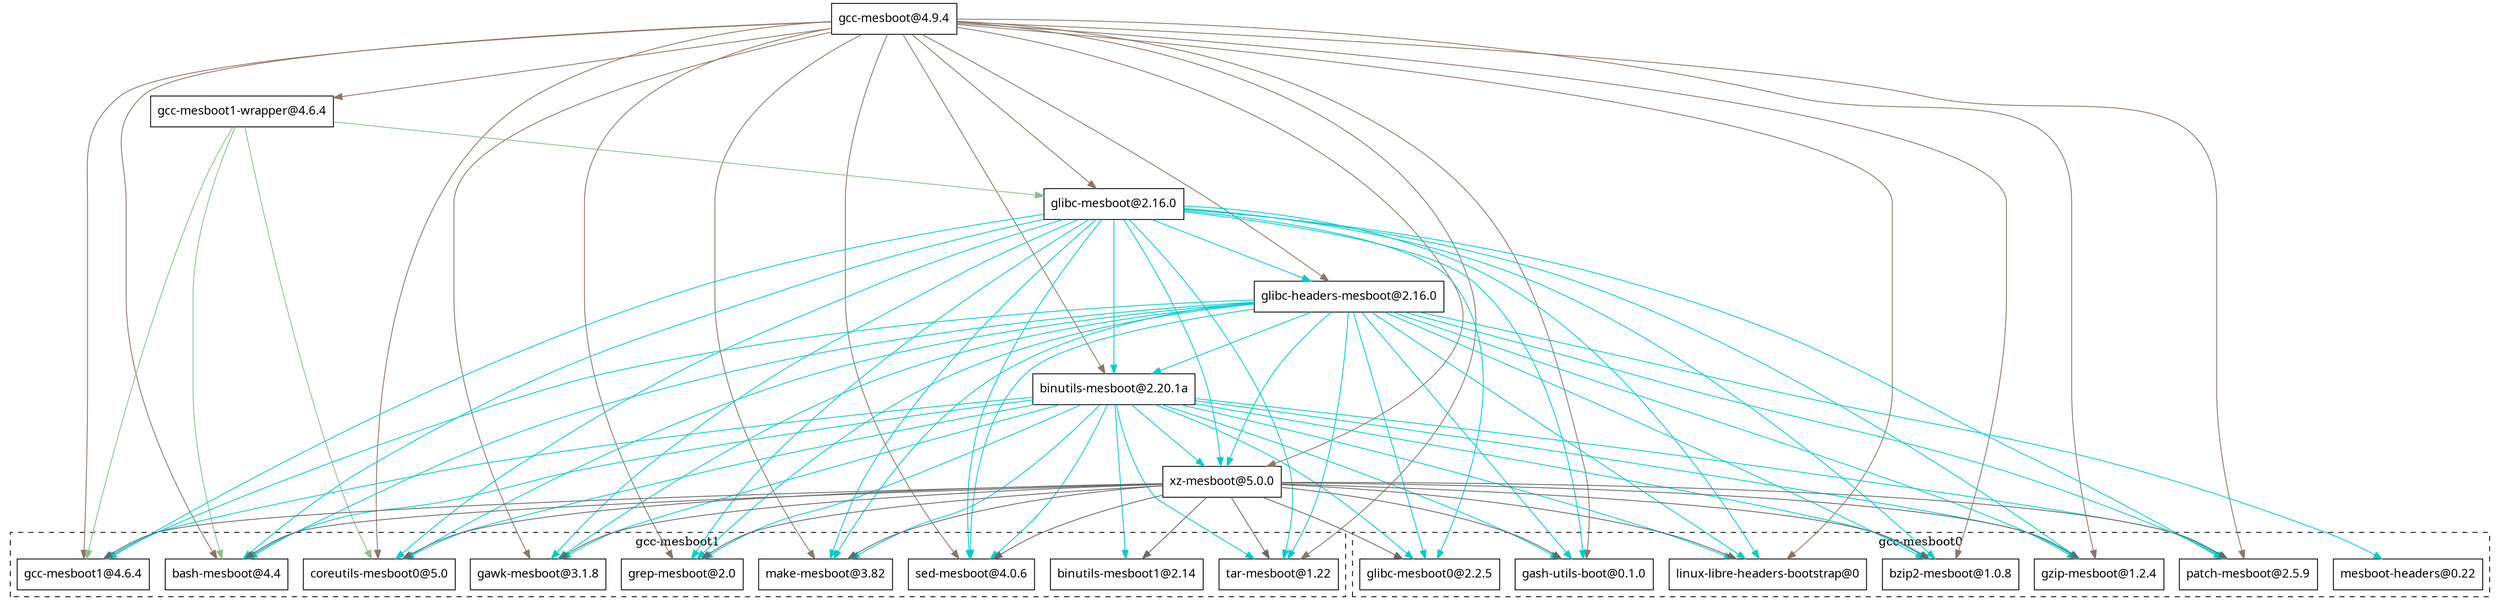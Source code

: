 digraph "Guix bag" {
  "/gnu/store/1pa96gwc1kcslw33p37s6idz5v19qnsg-gcc-mesboot-4.9.4.drv" [label = "gcc-mesboot@4.9.4", shape = box, fontname = sans];
  "/gnu/store/1pa96gwc1kcslw33p37s6idz5v19qnsg-gcc-mesboot-4.9.4.drv" -> "/gnu/store/lgk0k0sl9vygp8vx5iraykf986pkcyih-gcc-mesboot1-wrapper-4.6.4.drv" [color = peachpuff4];
  "/gnu/store/1pa96gwc1kcslw33p37s6idz5v19qnsg-gcc-mesboot-4.9.4.drv" -> "/gnu/store/wvnwilqxxa6rf4a32b6p52jngn6i4v5x-glibc-headers-mesboot-2.16.0.drv" [color = peachpuff4];
  "/gnu/store/1pa96gwc1kcslw33p37s6idz5v19qnsg-gcc-mesboot-4.9.4.drv" -> "/gnu/store/06gk3wm09xb40n4k8whkjrgg25wzvnqy-glibc-mesboot-2.16.0.drv" [color = peachpuff4];
  "/gnu/store/1pa96gwc1kcslw33p37s6idz5v19qnsg-gcc-mesboot-4.9.4.drv" -> "/gnu/store/nqc5d9y6jnm8ajkc34ykw7kvlknd26mp-binutils-mesboot-2.20.1a.drv" [color = peachpuff4];
  "/gnu/store/1pa96gwc1kcslw33p37s6idz5v19qnsg-gcc-mesboot-4.9.4.drv" -> "/gnu/store/l3ayd071zpknzfmbn7dwbhx27pdm679q-xz-mesboot-5.0.0.drv" [color = peachpuff4];
  "/gnu/store/1pa96gwc1kcslw33p37s6idz5v19qnsg-gcc-mesboot-4.9.4.drv" -> "/gnu/store/3k09q26qkv9441m5fvhzjz8m4lf7ndmg-gcc-mesboot1-4.6.4.drv" [color = peachpuff4];
  "/gnu/store/1pa96gwc1kcslw33p37s6idz5v19qnsg-gcc-mesboot-4.9.4.drv" -> "/gnu/store/ic7ricfbl0nhvih048zd87l0xjspgalw-bash-mesboot-4.4.drv" [color = peachpuff4];
  "/gnu/store/1pa96gwc1kcslw33p37s6idz5v19qnsg-gcc-mesboot-4.9.4.drv" -> "/gnu/store/zi2ih1wds72fhcgnqn26b6n9vdy9g592-coreutils-mesboot0-5.0.drv" [color = peachpuff4];
  "/gnu/store/1pa96gwc1kcslw33p37s6idz5v19qnsg-gcc-mesboot-4.9.4.drv" -> "/gnu/store/86fnbqjjjrq5ayqsk3yh59mjkg3ghrij-gawk-mesboot-3.1.8.drv" [color = peachpuff4];
  "/gnu/store/1pa96gwc1kcslw33p37s6idz5v19qnsg-gcc-mesboot-4.9.4.drv" -> "/gnu/store/xa6ymi4dgjbng79lchf1qf12w28yk9kg-grep-mesboot-2.0.drv" [color = peachpuff4];
  "/gnu/store/1pa96gwc1kcslw33p37s6idz5v19qnsg-gcc-mesboot-4.9.4.drv" -> "/gnu/store/mh35jj5v2z45pry6zdn5x7nsvdf9iqm8-make-mesboot-3.82.drv" [color = peachpuff4];
  "/gnu/store/1pa96gwc1kcslw33p37s6idz5v19qnsg-gcc-mesboot-4.9.4.drv" -> "/gnu/store/na9nz6kj47pfj7aypcwfcnr0mc9s4zf9-sed-mesboot-4.0.6.drv" [color = peachpuff4];
  "/gnu/store/1pa96gwc1kcslw33p37s6idz5v19qnsg-gcc-mesboot-4.9.4.drv" -> "/gnu/store/xw2p01xsmychwr5pm4shmqckacr5qpbk-tar-mesboot-1.22.drv" [color = peachpuff4];
  "/gnu/store/1pa96gwc1kcslw33p37s6idz5v19qnsg-gcc-mesboot-4.9.4.drv" -> "/gnu/store/m1xqdcrf91ja5rn553c5hsn7rj2syylh-linux-libre-headers-bootstrap-0.drv" [color = peachpuff4];
  "/gnu/store/1pa96gwc1kcslw33p37s6idz5v19qnsg-gcc-mesboot-4.9.4.drv" -> "/gnu/store/m8mjyzp5682ywn3y3d5apchg5vrfa23l-bzip2-mesboot-1.0.8.drv" [color = peachpuff4];
  "/gnu/store/1pa96gwc1kcslw33p37s6idz5v19qnsg-gcc-mesboot-4.9.4.drv" -> "/gnu/store/w810h2k7i788cd09g5vmzgg55kcqih1k-gzip-mesboot-1.2.4.drv" [color = peachpuff4];
  "/gnu/store/1pa96gwc1kcslw33p37s6idz5v19qnsg-gcc-mesboot-4.9.4.drv" -> "/gnu/store/30aqah1ks5fakb4p165qdcqbmihmlbli-patch-mesboot-2.5.9.drv" [color = peachpuff4];
  "/gnu/store/1pa96gwc1kcslw33p37s6idz5v19qnsg-gcc-mesboot-4.9.4.drv" -> "/gnu/store/im6ipgs4w2bgy4mhv7j59721dm39c881-gash-utils-boot-0.1.0.drv" [color = peachpuff4];
  "/gnu/store/lgk0k0sl9vygp8vx5iraykf986pkcyih-gcc-mesboot1-wrapper-4.6.4.drv" [label = "gcc-mesboot1-wrapper@4.6.4", shape = box, fontname = sans];
  "/gnu/store/lgk0k0sl9vygp8vx5iraykf986pkcyih-gcc-mesboot1-wrapper-4.6.4.drv" -> "/gnu/store/ic7ricfbl0nhvih048zd87l0xjspgalw-bash-mesboot-4.4.drv" [color = darkseagreen];
  "/gnu/store/lgk0k0sl9vygp8vx5iraykf986pkcyih-gcc-mesboot1-wrapper-4.6.4.drv" -> "/gnu/store/zi2ih1wds72fhcgnqn26b6n9vdy9g592-coreutils-mesboot0-5.0.drv" [color = darkseagreen];
  "/gnu/store/lgk0k0sl9vygp8vx5iraykf986pkcyih-gcc-mesboot1-wrapper-4.6.4.drv" -> "/gnu/store/06gk3wm09xb40n4k8whkjrgg25wzvnqy-glibc-mesboot-2.16.0.drv" [color = darkseagreen];
  "/gnu/store/lgk0k0sl9vygp8vx5iraykf986pkcyih-gcc-mesboot1-wrapper-4.6.4.drv" -> "/gnu/store/3k09q26qkv9441m5fvhzjz8m4lf7ndmg-gcc-mesboot1-4.6.4.drv" [color = darkseagreen];
  "/gnu/store/06gk3wm09xb40n4k8whkjrgg25wzvnqy-glibc-mesboot-2.16.0.drv" [label = "glibc-mesboot@2.16.0", shape = box, fontname = sans];
  "/gnu/store/06gk3wm09xb40n4k8whkjrgg25wzvnqy-glibc-mesboot-2.16.0.drv" -> "/gnu/store/wvnwilqxxa6rf4a32b6p52jngn6i4v5x-glibc-headers-mesboot-2.16.0.drv" [color = cyan3];
  "/gnu/store/06gk3wm09xb40n4k8whkjrgg25wzvnqy-glibc-mesboot-2.16.0.drv" -> "/gnu/store/nqc5d9y6jnm8ajkc34ykw7kvlknd26mp-binutils-mesboot-2.20.1a.drv" [color = cyan3];
  "/gnu/store/06gk3wm09xb40n4k8whkjrgg25wzvnqy-glibc-mesboot-2.16.0.drv" -> "/gnu/store/l3ayd071zpknzfmbn7dwbhx27pdm679q-xz-mesboot-5.0.0.drv" [color = cyan3];
  "/gnu/store/06gk3wm09xb40n4k8whkjrgg25wzvnqy-glibc-mesboot-2.16.0.drv" -> "/gnu/store/3k09q26qkv9441m5fvhzjz8m4lf7ndmg-gcc-mesboot1-4.6.4.drv" [color = cyan3];
  "/gnu/store/06gk3wm09xb40n4k8whkjrgg25wzvnqy-glibc-mesboot-2.16.0.drv" -> "/gnu/store/ic7ricfbl0nhvih048zd87l0xjspgalw-bash-mesboot-4.4.drv" [color = cyan3];
  "/gnu/store/06gk3wm09xb40n4k8whkjrgg25wzvnqy-glibc-mesboot-2.16.0.drv" -> "/gnu/store/zi2ih1wds72fhcgnqn26b6n9vdy9g592-coreutils-mesboot0-5.0.drv" [color = cyan3];
  "/gnu/store/06gk3wm09xb40n4k8whkjrgg25wzvnqy-glibc-mesboot-2.16.0.drv" -> "/gnu/store/86fnbqjjjrq5ayqsk3yh59mjkg3ghrij-gawk-mesboot-3.1.8.drv" [color = cyan3];
  "/gnu/store/06gk3wm09xb40n4k8whkjrgg25wzvnqy-glibc-mesboot-2.16.0.drv" -> "/gnu/store/xa6ymi4dgjbng79lchf1qf12w28yk9kg-grep-mesboot-2.0.drv" [color = cyan3];
  "/gnu/store/06gk3wm09xb40n4k8whkjrgg25wzvnqy-glibc-mesboot-2.16.0.drv" -> "/gnu/store/mh35jj5v2z45pry6zdn5x7nsvdf9iqm8-make-mesboot-3.82.drv" [color = cyan3];
  "/gnu/store/06gk3wm09xb40n4k8whkjrgg25wzvnqy-glibc-mesboot-2.16.0.drv" -> "/gnu/store/na9nz6kj47pfj7aypcwfcnr0mc9s4zf9-sed-mesboot-4.0.6.drv" [color = cyan3];
  "/gnu/store/06gk3wm09xb40n4k8whkjrgg25wzvnqy-glibc-mesboot-2.16.0.drv" -> "/gnu/store/xw2p01xsmychwr5pm4shmqckacr5qpbk-tar-mesboot-1.22.drv" [color = cyan3];
  "/gnu/store/06gk3wm09xb40n4k8whkjrgg25wzvnqy-glibc-mesboot-2.16.0.drv" -> "/gnu/store/m1xqdcrf91ja5rn553c5hsn7rj2syylh-linux-libre-headers-bootstrap-0.drv" [color = cyan3];
  "/gnu/store/06gk3wm09xb40n4k8whkjrgg25wzvnqy-glibc-mesboot-2.16.0.drv" -> "/gnu/store/qcxkh76p6arpz2fn3gz27c8zh18j2xhj-glibc-mesboot0-2.2.5.drv" [color = cyan3];
  "/gnu/store/06gk3wm09xb40n4k8whkjrgg25wzvnqy-glibc-mesboot-2.16.0.drv" -> "/gnu/store/m8mjyzp5682ywn3y3d5apchg5vrfa23l-bzip2-mesboot-1.0.8.drv" [color = cyan3];
  "/gnu/store/06gk3wm09xb40n4k8whkjrgg25wzvnqy-glibc-mesboot-2.16.0.drv" -> "/gnu/store/w810h2k7i788cd09g5vmzgg55kcqih1k-gzip-mesboot-1.2.4.drv" [color = cyan3];
  "/gnu/store/06gk3wm09xb40n4k8whkjrgg25wzvnqy-glibc-mesboot-2.16.0.drv" -> "/gnu/store/30aqah1ks5fakb4p165qdcqbmihmlbli-patch-mesboot-2.5.9.drv" [color = cyan3];
  "/gnu/store/06gk3wm09xb40n4k8whkjrgg25wzvnqy-glibc-mesboot-2.16.0.drv" -> "/gnu/store/im6ipgs4w2bgy4mhv7j59721dm39c881-gash-utils-boot-0.1.0.drv" [color = cyan3];
  "/gnu/store/wvnwilqxxa6rf4a32b6p52jngn6i4v5x-glibc-headers-mesboot-2.16.0.drv" [label = "glibc-headers-mesboot@2.16.0", shape = box, fontname = sans];
  "/gnu/store/wvnwilqxxa6rf4a32b6p52jngn6i4v5x-glibc-headers-mesboot-2.16.0.drv" -> "/gnu/store/v8l1anpr7x6qrl77v1k0rcp87md3hi78-mesboot-headers-0.22.drv" [color = cyan3];
  "/gnu/store/wvnwilqxxa6rf4a32b6p52jngn6i4v5x-glibc-headers-mesboot-2.16.0.drv" -> "/gnu/store/nqc5d9y6jnm8ajkc34ykw7kvlknd26mp-binutils-mesboot-2.20.1a.drv" [color = cyan3];
  "/gnu/store/wvnwilqxxa6rf4a32b6p52jngn6i4v5x-glibc-headers-mesboot-2.16.0.drv" -> "/gnu/store/l3ayd071zpknzfmbn7dwbhx27pdm679q-xz-mesboot-5.0.0.drv" [color = cyan3];
  "/gnu/store/wvnwilqxxa6rf4a32b6p52jngn6i4v5x-glibc-headers-mesboot-2.16.0.drv" -> "/gnu/store/3k09q26qkv9441m5fvhzjz8m4lf7ndmg-gcc-mesboot1-4.6.4.drv" [color = cyan3];
  "/gnu/store/wvnwilqxxa6rf4a32b6p52jngn6i4v5x-glibc-headers-mesboot-2.16.0.drv" -> "/gnu/store/ic7ricfbl0nhvih048zd87l0xjspgalw-bash-mesboot-4.4.drv" [color = cyan3];
  "/gnu/store/wvnwilqxxa6rf4a32b6p52jngn6i4v5x-glibc-headers-mesboot-2.16.0.drv" -> "/gnu/store/zi2ih1wds72fhcgnqn26b6n9vdy9g592-coreutils-mesboot0-5.0.drv" [color = cyan3];
  "/gnu/store/wvnwilqxxa6rf4a32b6p52jngn6i4v5x-glibc-headers-mesboot-2.16.0.drv" -> "/gnu/store/86fnbqjjjrq5ayqsk3yh59mjkg3ghrij-gawk-mesboot-3.1.8.drv" [color = cyan3];
  "/gnu/store/wvnwilqxxa6rf4a32b6p52jngn6i4v5x-glibc-headers-mesboot-2.16.0.drv" -> "/gnu/store/xa6ymi4dgjbng79lchf1qf12w28yk9kg-grep-mesboot-2.0.drv" [color = cyan3];
  "/gnu/store/wvnwilqxxa6rf4a32b6p52jngn6i4v5x-glibc-headers-mesboot-2.16.0.drv" -> "/gnu/store/mh35jj5v2z45pry6zdn5x7nsvdf9iqm8-make-mesboot-3.82.drv" [color = cyan3];
  "/gnu/store/wvnwilqxxa6rf4a32b6p52jngn6i4v5x-glibc-headers-mesboot-2.16.0.drv" -> "/gnu/store/na9nz6kj47pfj7aypcwfcnr0mc9s4zf9-sed-mesboot-4.0.6.drv" [color = cyan3];
  "/gnu/store/wvnwilqxxa6rf4a32b6p52jngn6i4v5x-glibc-headers-mesboot-2.16.0.drv" -> "/gnu/store/xw2p01xsmychwr5pm4shmqckacr5qpbk-tar-mesboot-1.22.drv" [color = cyan3];
  "/gnu/store/wvnwilqxxa6rf4a32b6p52jngn6i4v5x-glibc-headers-mesboot-2.16.0.drv" -> "/gnu/store/m1xqdcrf91ja5rn553c5hsn7rj2syylh-linux-libre-headers-bootstrap-0.drv" [color = cyan3];
  "/gnu/store/wvnwilqxxa6rf4a32b6p52jngn6i4v5x-glibc-headers-mesboot-2.16.0.drv" -> "/gnu/store/qcxkh76p6arpz2fn3gz27c8zh18j2xhj-glibc-mesboot0-2.2.5.drv" [color = cyan3];
  "/gnu/store/wvnwilqxxa6rf4a32b6p52jngn6i4v5x-glibc-headers-mesboot-2.16.0.drv" -> "/gnu/store/m8mjyzp5682ywn3y3d5apchg5vrfa23l-bzip2-mesboot-1.0.8.drv" [color = cyan3];
  "/gnu/store/wvnwilqxxa6rf4a32b6p52jngn6i4v5x-glibc-headers-mesboot-2.16.0.drv" -> "/gnu/store/w810h2k7i788cd09g5vmzgg55kcqih1k-gzip-mesboot-1.2.4.drv" [color = cyan3];
  "/gnu/store/wvnwilqxxa6rf4a32b6p52jngn6i4v5x-glibc-headers-mesboot-2.16.0.drv" -> "/gnu/store/30aqah1ks5fakb4p165qdcqbmihmlbli-patch-mesboot-2.5.9.drv" [color = cyan3];
  "/gnu/store/wvnwilqxxa6rf4a32b6p52jngn6i4v5x-glibc-headers-mesboot-2.16.0.drv" -> "/gnu/store/im6ipgs4w2bgy4mhv7j59721dm39c881-gash-utils-boot-0.1.0.drv" [color = cyan3];
  "/gnu/store/nqc5d9y6jnm8ajkc34ykw7kvlknd26mp-binutils-mesboot-2.20.1a.drv" [label = "binutils-mesboot@2.20.1a", shape = box, fontname = sans];
  "/gnu/store/nqc5d9y6jnm8ajkc34ykw7kvlknd26mp-binutils-mesboot-2.20.1a.drv" -> "/gnu/store/l3ayd071zpknzfmbn7dwbhx27pdm679q-xz-mesboot-5.0.0.drv" [color = cyan3];
  "/gnu/store/nqc5d9y6jnm8ajkc34ykw7kvlknd26mp-binutils-mesboot-2.20.1a.drv" -> "/gnu/store/3k09q26qkv9441m5fvhzjz8m4lf7ndmg-gcc-mesboot1-4.6.4.drv" [color = cyan3];
  "/gnu/store/nqc5d9y6jnm8ajkc34ykw7kvlknd26mp-binutils-mesboot-2.20.1a.drv" -> "/gnu/store/ic7ricfbl0nhvih048zd87l0xjspgalw-bash-mesboot-4.4.drv" [color = cyan3];
  "/gnu/store/nqc5d9y6jnm8ajkc34ykw7kvlknd26mp-binutils-mesboot-2.20.1a.drv" -> "/gnu/store/23ibqg1qncqcsz3jmbzls88f9paraz66-binutils-mesboot1-2.14.drv" [color = cyan3];
  "/gnu/store/nqc5d9y6jnm8ajkc34ykw7kvlknd26mp-binutils-mesboot-2.20.1a.drv" -> "/gnu/store/zi2ih1wds72fhcgnqn26b6n9vdy9g592-coreutils-mesboot0-5.0.drv" [color = cyan3];
  "/gnu/store/nqc5d9y6jnm8ajkc34ykw7kvlknd26mp-binutils-mesboot-2.20.1a.drv" -> "/gnu/store/86fnbqjjjrq5ayqsk3yh59mjkg3ghrij-gawk-mesboot-3.1.8.drv" [color = cyan3];
  "/gnu/store/nqc5d9y6jnm8ajkc34ykw7kvlknd26mp-binutils-mesboot-2.20.1a.drv" -> "/gnu/store/xa6ymi4dgjbng79lchf1qf12w28yk9kg-grep-mesboot-2.0.drv" [color = cyan3];
  "/gnu/store/nqc5d9y6jnm8ajkc34ykw7kvlknd26mp-binutils-mesboot-2.20.1a.drv" -> "/gnu/store/mh35jj5v2z45pry6zdn5x7nsvdf9iqm8-make-mesboot-3.82.drv" [color = cyan3];
  "/gnu/store/nqc5d9y6jnm8ajkc34ykw7kvlknd26mp-binutils-mesboot-2.20.1a.drv" -> "/gnu/store/na9nz6kj47pfj7aypcwfcnr0mc9s4zf9-sed-mesboot-4.0.6.drv" [color = cyan3];
  "/gnu/store/nqc5d9y6jnm8ajkc34ykw7kvlknd26mp-binutils-mesboot-2.20.1a.drv" -> "/gnu/store/xw2p01xsmychwr5pm4shmqckacr5qpbk-tar-mesboot-1.22.drv" [color = cyan3];
  "/gnu/store/nqc5d9y6jnm8ajkc34ykw7kvlknd26mp-binutils-mesboot-2.20.1a.drv" -> "/gnu/store/m1xqdcrf91ja5rn553c5hsn7rj2syylh-linux-libre-headers-bootstrap-0.drv" [color = cyan3];
  "/gnu/store/nqc5d9y6jnm8ajkc34ykw7kvlknd26mp-binutils-mesboot-2.20.1a.drv" -> "/gnu/store/qcxkh76p6arpz2fn3gz27c8zh18j2xhj-glibc-mesboot0-2.2.5.drv" [color = cyan3];
  "/gnu/store/nqc5d9y6jnm8ajkc34ykw7kvlknd26mp-binutils-mesboot-2.20.1a.drv" -> "/gnu/store/m8mjyzp5682ywn3y3d5apchg5vrfa23l-bzip2-mesboot-1.0.8.drv" [color = cyan3];
  "/gnu/store/nqc5d9y6jnm8ajkc34ykw7kvlknd26mp-binutils-mesboot-2.20.1a.drv" -> "/gnu/store/w810h2k7i788cd09g5vmzgg55kcqih1k-gzip-mesboot-1.2.4.drv" [color = cyan3];
  "/gnu/store/nqc5d9y6jnm8ajkc34ykw7kvlknd26mp-binutils-mesboot-2.20.1a.drv" -> "/gnu/store/30aqah1ks5fakb4p165qdcqbmihmlbli-patch-mesboot-2.5.9.drv" [color = cyan3];
  "/gnu/store/nqc5d9y6jnm8ajkc34ykw7kvlknd26mp-binutils-mesboot-2.20.1a.drv" -> "/gnu/store/im6ipgs4w2bgy4mhv7j59721dm39c881-gash-utils-boot-0.1.0.drv" [color = cyan3];
  "/gnu/store/l3ayd071zpknzfmbn7dwbhx27pdm679q-xz-mesboot-5.0.0.drv" [label = "xz-mesboot@5.0.0", shape = box, fontname = sans];
  "/gnu/store/l3ayd071zpknzfmbn7dwbhx27pdm679q-xz-mesboot-5.0.0.drv" -> "/gnu/store/3k09q26qkv9441m5fvhzjz8m4lf7ndmg-gcc-mesboot1-4.6.4.drv" [color = dimgrey];
  "/gnu/store/l3ayd071zpknzfmbn7dwbhx27pdm679q-xz-mesboot-5.0.0.drv" -> "/gnu/store/ic7ricfbl0nhvih048zd87l0xjspgalw-bash-mesboot-4.4.drv" [color = dimgrey];
  "/gnu/store/l3ayd071zpknzfmbn7dwbhx27pdm679q-xz-mesboot-5.0.0.drv" -> "/gnu/store/23ibqg1qncqcsz3jmbzls88f9paraz66-binutils-mesboot1-2.14.drv" [color = dimgrey];
  "/gnu/store/l3ayd071zpknzfmbn7dwbhx27pdm679q-xz-mesboot-5.0.0.drv" -> "/gnu/store/zi2ih1wds72fhcgnqn26b6n9vdy9g592-coreutils-mesboot0-5.0.drv" [color = dimgrey];
  "/gnu/store/l3ayd071zpknzfmbn7dwbhx27pdm679q-xz-mesboot-5.0.0.drv" -> "/gnu/store/86fnbqjjjrq5ayqsk3yh59mjkg3ghrij-gawk-mesboot-3.1.8.drv" [color = dimgrey];
  "/gnu/store/l3ayd071zpknzfmbn7dwbhx27pdm679q-xz-mesboot-5.0.0.drv" -> "/gnu/store/xa6ymi4dgjbng79lchf1qf12w28yk9kg-grep-mesboot-2.0.drv" [color = dimgrey];
  "/gnu/store/l3ayd071zpknzfmbn7dwbhx27pdm679q-xz-mesboot-5.0.0.drv" -> "/gnu/store/mh35jj5v2z45pry6zdn5x7nsvdf9iqm8-make-mesboot-3.82.drv" [color = dimgrey];
  "/gnu/store/l3ayd071zpknzfmbn7dwbhx27pdm679q-xz-mesboot-5.0.0.drv" -> "/gnu/store/na9nz6kj47pfj7aypcwfcnr0mc9s4zf9-sed-mesboot-4.0.6.drv" [color = dimgrey];
  "/gnu/store/l3ayd071zpknzfmbn7dwbhx27pdm679q-xz-mesboot-5.0.0.drv" -> "/gnu/store/xw2p01xsmychwr5pm4shmqckacr5qpbk-tar-mesboot-1.22.drv" [color = dimgrey];
  "/gnu/store/l3ayd071zpknzfmbn7dwbhx27pdm679q-xz-mesboot-5.0.0.drv" -> "/gnu/store/m1xqdcrf91ja5rn553c5hsn7rj2syylh-linux-libre-headers-bootstrap-0.drv" [color = dimgrey];
  "/gnu/store/l3ayd071zpknzfmbn7dwbhx27pdm679q-xz-mesboot-5.0.0.drv" -> "/gnu/store/qcxkh76p6arpz2fn3gz27c8zh18j2xhj-glibc-mesboot0-2.2.5.drv" [color = dimgrey];
  "/gnu/store/l3ayd071zpknzfmbn7dwbhx27pdm679q-xz-mesboot-5.0.0.drv" -> "/gnu/store/m8mjyzp5682ywn3y3d5apchg5vrfa23l-bzip2-mesboot-1.0.8.drv" [color = dimgrey];
  "/gnu/store/l3ayd071zpknzfmbn7dwbhx27pdm679q-xz-mesboot-5.0.0.drv" -> "/gnu/store/w810h2k7i788cd09g5vmzgg55kcqih1k-gzip-mesboot-1.2.4.drv" [color = dimgrey];
  "/gnu/store/l3ayd071zpknzfmbn7dwbhx27pdm679q-xz-mesboot-5.0.0.drv" -> "/gnu/store/30aqah1ks5fakb4p165qdcqbmihmlbli-patch-mesboot-2.5.9.drv" [color = dimgrey];
  "/gnu/store/l3ayd071zpknzfmbn7dwbhx27pdm679q-xz-mesboot-5.0.0.drv" -> "/gnu/store/im6ipgs4w2bgy4mhv7j59721dm39c881-gash-utils-boot-0.1.0.drv" [color = dimgrey];

 newrank=true ranksep=1
 subgraph "cluster-gcc-mesboot1" {
 label="gcc-mesboot1" style=dashed rank=same

  "/gnu/store/3k09q26qkv9441m5fvhzjz8m4lf7ndmg-gcc-mesboot1-4.6.4.drv" [label = "gcc-mesboot1@4.6.4", shape = box, fontname = sans];
  "/gnu/store/ic7ricfbl0nhvih048zd87l0xjspgalw-bash-mesboot-4.4.drv" [label = "bash-mesboot@4.4", shape = box, fontname = sans];
  "/gnu/store/23ibqg1qncqcsz3jmbzls88f9paraz66-binutils-mesboot1-2.14.drv" [label = "binutils-mesboot1@2.14", shape = box, fontname = sans];
  "/gnu/store/zi2ih1wds72fhcgnqn26b6n9vdy9g592-coreutils-mesboot0-5.0.drv" [label = "coreutils-mesboot0@5.0", shape = box, fontname = sans];
  "/gnu/store/86fnbqjjjrq5ayqsk3yh59mjkg3ghrij-gawk-mesboot-3.1.8.drv" [label = "gawk-mesboot@3.1.8", shape = box, fontname = sans];
  "/gnu/store/xa6ymi4dgjbng79lchf1qf12w28yk9kg-grep-mesboot-2.0.drv" [label = "grep-mesboot@2.0", shape = box, fontname = sans];
  "/gnu/store/mh35jj5v2z45pry6zdn5x7nsvdf9iqm8-make-mesboot-3.82.drv" [label = "make-mesboot@3.82", shape = box, fontname = sans];
  "/gnu/store/na9nz6kj47pfj7aypcwfcnr0mc9s4zf9-sed-mesboot-4.0.6.drv" [label = "sed-mesboot@4.0.6", shape = box, fontname = sans];
  "/gnu/store/xw2p01xsmychwr5pm4shmqckacr5qpbk-tar-mesboot-1.22.drv" [label = "tar-mesboot@1.22", shape = box, fontname = sans];

 } 
 subgraph "cluster-gcc-mesboot0" {
 label="gcc-mesboot0" style=dashed rank=same
 
  "/gnu/store/qcxkh76p6arpz2fn3gz27c8zh18j2xhj-glibc-mesboot0-2.2.5.drv" [label = "glibc-mesboot0@2.2.5", shape = box, fontname = sans];
  "/gnu/store/v8l1anpr7x6qrl77v1k0rcp87md3hi78-mesboot-headers-0.22.drv" [label = "mesboot-headers@0.22", shape = box, fontname = sans];
  "/gnu/store/m1xqdcrf91ja5rn553c5hsn7rj2syylh-linux-libre-headers-bootstrap-0.drv" [label = "linux-libre-headers-bootstrap@0", shape = box, fontname = sans];
  "/gnu/store/im6ipgs4w2bgy4mhv7j59721dm39c881-gash-utils-boot-0.1.0.drv" [label = "gash-utils-boot@0.1.0", shape = box, fontname = sans];
  "/gnu/store/m8mjyzp5682ywn3y3d5apchg5vrfa23l-bzip2-mesboot-1.0.8.drv" [label = "bzip2-mesboot@1.0.8", shape = box, fontname = sans];
  "/gnu/store/w810h2k7i788cd09g5vmzgg55kcqih1k-gzip-mesboot-1.2.4.drv" [label = "gzip-mesboot@1.2.4", shape = box, fontname = sans];
  "/gnu/store/30aqah1ks5fakb4p165qdcqbmihmlbli-patch-mesboot-2.5.9.drv" [label = "patch-mesboot@2.5.9", shape = box, fontname = sans];
 }

}
